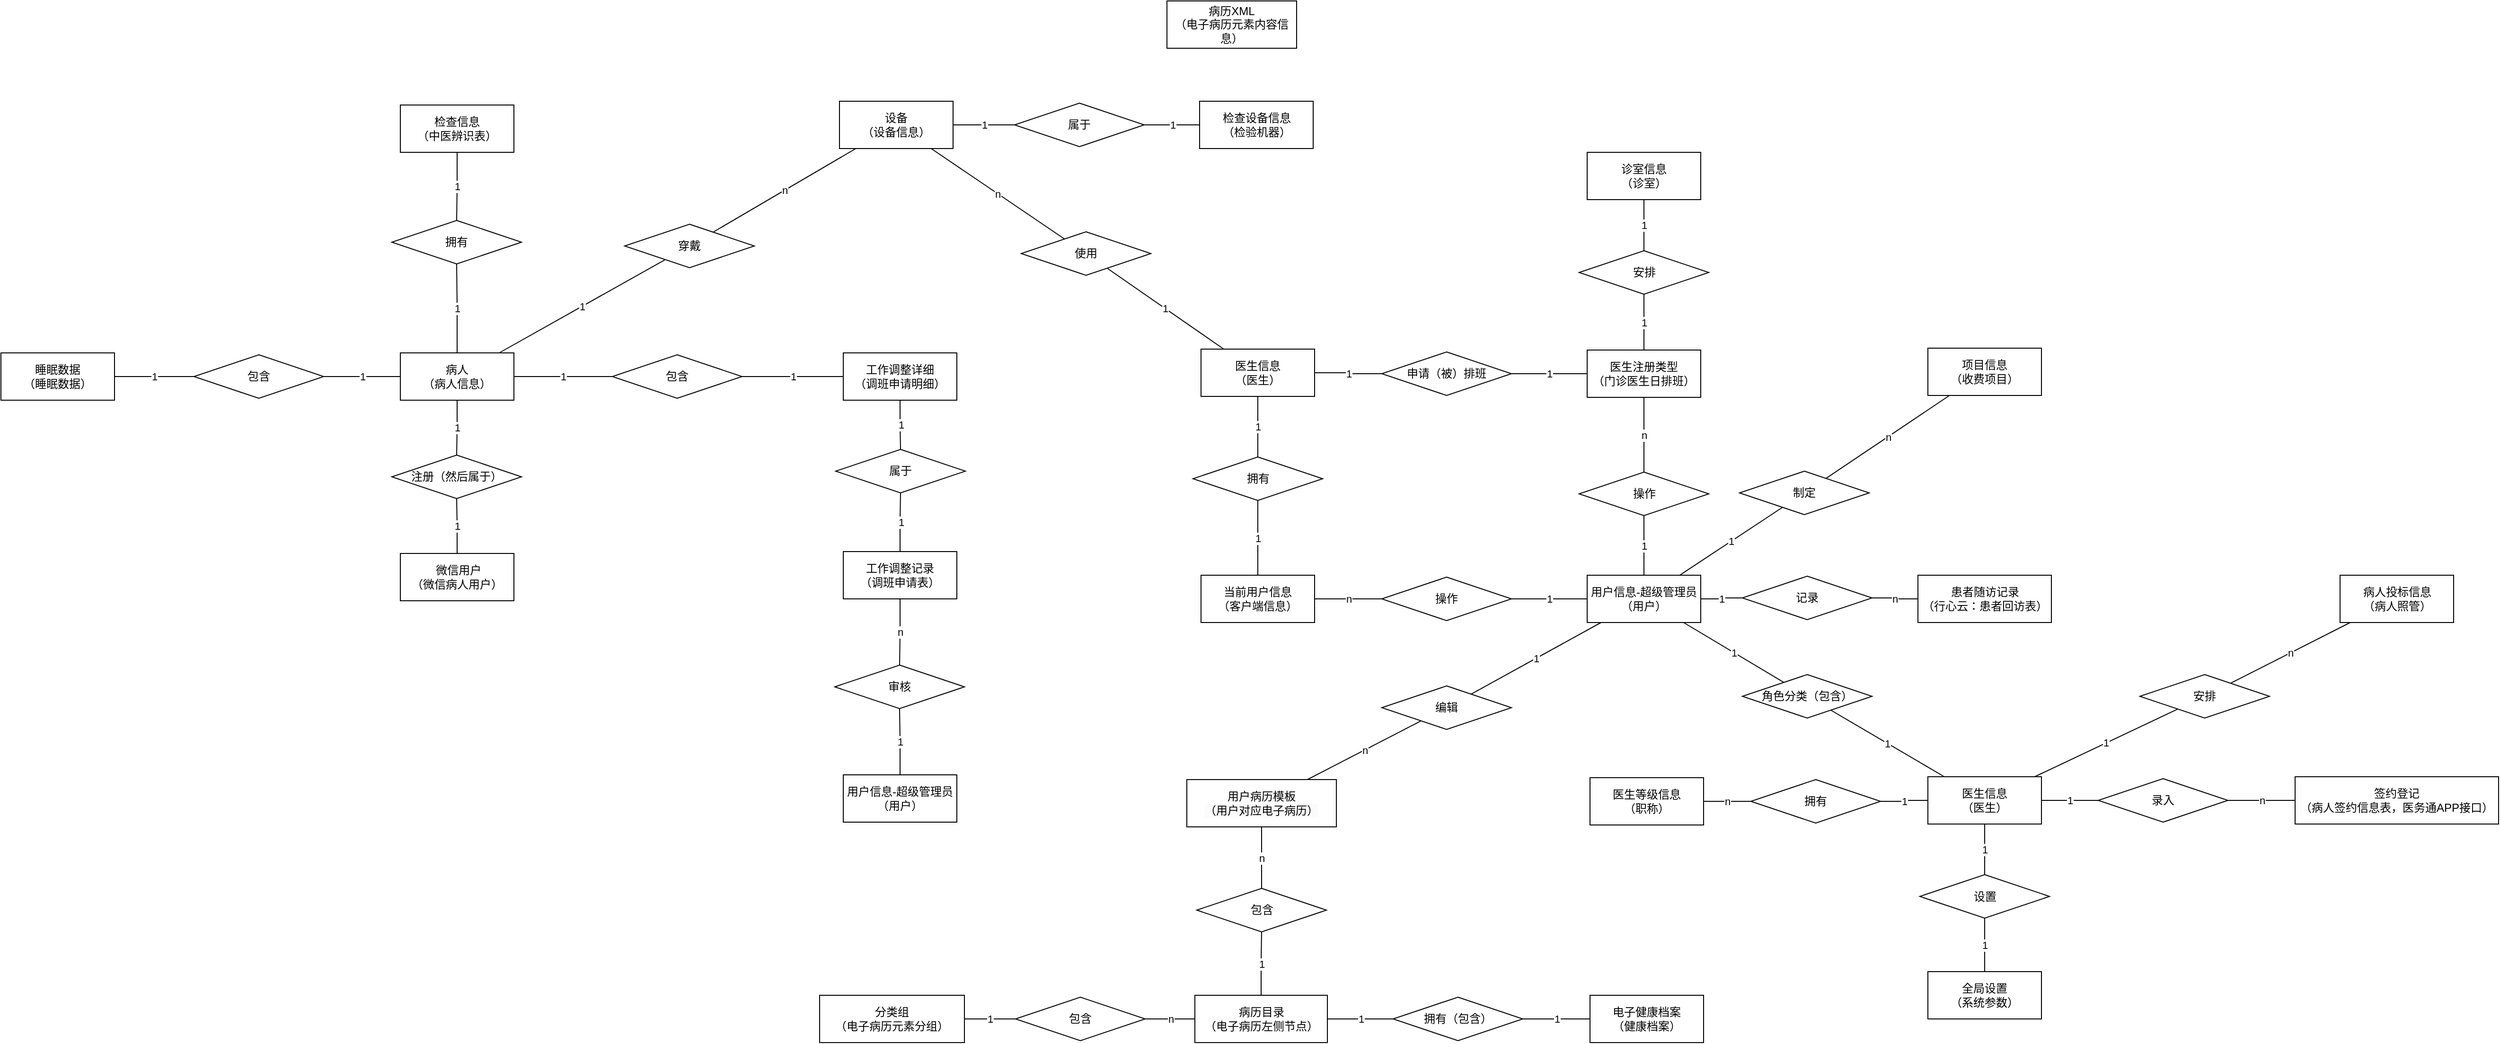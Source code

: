 <mxfile version="24.7.4">
  <diagram name="第 1 页" id="78033s9l0AK3vR_pznim">
    <mxGraphModel dx="4742" dy="3118" grid="0" gridSize="10" guides="1" tooltips="1" connect="1" arrows="1" fold="1" page="1" pageScale="1" pageWidth="827" pageHeight="1169" math="0" shadow="0">
      <root>
        <mxCell id="0" />
        <mxCell id="1" parent="0" />
        <mxCell id="rbatr0RZPFqrajTzZ2mt-5" value="1" style="edgeStyle=orthogonalEdgeStyle;rounded=0;orthogonalLoop=1;jettySize=auto;html=1;endArrow=none;endFill=0;" parent="1" source="rbatr0RZPFqrajTzZ2mt-1" target="rbatr0RZPFqrajTzZ2mt-4" edge="1">
          <mxGeometry relative="1" as="geometry" />
        </mxCell>
        <mxCell id="rbatr0RZPFqrajTzZ2mt-10" value="1" style="edgeStyle=orthogonalEdgeStyle;rounded=0;orthogonalLoop=1;jettySize=auto;html=1;endArrow=none;endFill=0;" parent="1" source="rbatr0RZPFqrajTzZ2mt-1" target="rbatr0RZPFqrajTzZ2mt-9" edge="1">
          <mxGeometry relative="1" as="geometry" />
        </mxCell>
        <mxCell id="rbatr0RZPFqrajTzZ2mt-14" value="1" style="edgeStyle=orthogonalEdgeStyle;rounded=0;orthogonalLoop=1;jettySize=auto;html=1;endArrow=none;endFill=0;" parent="1" source="rbatr0RZPFqrajTzZ2mt-1" target="rbatr0RZPFqrajTzZ2mt-13" edge="1">
          <mxGeometry relative="1" as="geometry" />
        </mxCell>
        <mxCell id="rbatr0RZPFqrajTzZ2mt-19" value="1" style="rounded=0;orthogonalLoop=1;jettySize=auto;html=1;endArrow=none;endFill=0;" parent="1" source="rbatr0RZPFqrajTzZ2mt-1" target="rbatr0RZPFqrajTzZ2mt-18" edge="1">
          <mxGeometry relative="1" as="geometry" />
        </mxCell>
        <mxCell id="rbatr0RZPFqrajTzZ2mt-1" value="&lt;div&gt;&lt;span style=&quot;background-color: initial;&quot;&gt;医生信息&lt;/span&gt;&lt;/div&gt;&lt;div&gt;（医生）&lt;/div&gt;" style="rounded=0;whiteSpace=wrap;html=1;" parent="1" vertex="1">
          <mxGeometry x="-681" y="-711" width="120" height="50" as="geometry" />
        </mxCell>
        <mxCell id="rbatr0RZPFqrajTzZ2mt-3" value="签约登记&lt;div&gt;（病人签约信息表，医务通APP接口）&lt;/div&gt;" style="rounded=0;whiteSpace=wrap;html=1;" parent="1" vertex="1">
          <mxGeometry x="-293" y="-711" width="215" height="50" as="geometry" />
        </mxCell>
        <mxCell id="rbatr0RZPFqrajTzZ2mt-6" value="n" style="edgeStyle=orthogonalEdgeStyle;rounded=0;orthogonalLoop=1;jettySize=auto;html=1;endArrow=none;endFill=0;" parent="1" source="rbatr0RZPFqrajTzZ2mt-4" target="rbatr0RZPFqrajTzZ2mt-3" edge="1">
          <mxGeometry relative="1" as="geometry" />
        </mxCell>
        <mxCell id="rbatr0RZPFqrajTzZ2mt-4" value="录入" style="rhombus;whiteSpace=wrap;html=1;" parent="1" vertex="1">
          <mxGeometry x="-501" y="-709" width="137" height="46" as="geometry" />
        </mxCell>
        <mxCell id="rbatr0RZPFqrajTzZ2mt-8" value="全局设置&lt;div&gt;（系统参数）&lt;/div&gt;" style="rounded=0;whiteSpace=wrap;html=1;" parent="1" vertex="1">
          <mxGeometry x="-681" y="-505" width="120" height="50" as="geometry" />
        </mxCell>
        <mxCell id="rbatr0RZPFqrajTzZ2mt-11" value="1" style="edgeStyle=orthogonalEdgeStyle;rounded=0;orthogonalLoop=1;jettySize=auto;html=1;endArrow=none;endFill=0;" parent="1" source="rbatr0RZPFqrajTzZ2mt-9" target="rbatr0RZPFqrajTzZ2mt-8" edge="1">
          <mxGeometry relative="1" as="geometry" />
        </mxCell>
        <mxCell id="rbatr0RZPFqrajTzZ2mt-9" value="设置" style="rhombus;whiteSpace=wrap;html=1;" parent="1" vertex="1">
          <mxGeometry x="-689.5" y="-607.5" width="137" height="46" as="geometry" />
        </mxCell>
        <mxCell id="rbatr0RZPFqrajTzZ2mt-12" value="医生等级信息&lt;div&gt;（职称）&lt;/div&gt;" style="rounded=0;whiteSpace=wrap;html=1;" parent="1" vertex="1">
          <mxGeometry x="-1038" y="-710" width="120" height="50" as="geometry" />
        </mxCell>
        <mxCell id="rbatr0RZPFqrajTzZ2mt-15" value="n" style="edgeStyle=orthogonalEdgeStyle;rounded=0;orthogonalLoop=1;jettySize=auto;html=1;endArrow=none;endFill=0;" parent="1" source="rbatr0RZPFqrajTzZ2mt-13" target="rbatr0RZPFqrajTzZ2mt-12" edge="1">
          <mxGeometry relative="1" as="geometry" />
        </mxCell>
        <mxCell id="rbatr0RZPFqrajTzZ2mt-13" value="拥有" style="rhombus;whiteSpace=wrap;html=1;" parent="1" vertex="1">
          <mxGeometry x="-868" y="-708" width="137" height="46" as="geometry" />
        </mxCell>
        <mxCell id="rbatr0RZPFqrajTzZ2mt-20" value="n" style="rounded=0;orthogonalLoop=1;jettySize=auto;html=1;endArrow=none;endFill=0;" parent="1" source="rbatr0RZPFqrajTzZ2mt-17" target="rbatr0RZPFqrajTzZ2mt-18" edge="1">
          <mxGeometry relative="1" as="geometry" />
        </mxCell>
        <mxCell id="rbatr0RZPFqrajTzZ2mt-17" value="病人投标信息&lt;div&gt;（病人照管）&lt;/div&gt;" style="rounded=0;whiteSpace=wrap;html=1;" parent="1" vertex="1">
          <mxGeometry x="-245.5" y="-924" width="120" height="50" as="geometry" />
        </mxCell>
        <mxCell id="rbatr0RZPFqrajTzZ2mt-18" value="安排" style="rhombus;whiteSpace=wrap;html=1;" parent="1" vertex="1">
          <mxGeometry x="-457" y="-819" width="137" height="46" as="geometry" />
        </mxCell>
        <mxCell id="rbatr0RZPFqrajTzZ2mt-23" value="1" style="rounded=0;orthogonalLoop=1;jettySize=auto;html=1;endArrow=none;endFill=0;" parent="1" source="rbatr0RZPFqrajTzZ2mt-21" target="rbatr0RZPFqrajTzZ2mt-22" edge="1">
          <mxGeometry relative="1" as="geometry" />
        </mxCell>
        <mxCell id="rbatr0RZPFqrajTzZ2mt-27" value="1" style="edgeStyle=orthogonalEdgeStyle;rounded=0;orthogonalLoop=1;jettySize=auto;html=1;endArrow=none;endFill=0;" parent="1" source="rbatr0RZPFqrajTzZ2mt-21" target="rbatr0RZPFqrajTzZ2mt-26" edge="1">
          <mxGeometry relative="1" as="geometry" />
        </mxCell>
        <mxCell id="rbatr0RZPFqrajTzZ2mt-35" value="1" style="edgeStyle=orthogonalEdgeStyle;rounded=0;orthogonalLoop=1;jettySize=auto;html=1;endArrow=none;endFill=0;" parent="1" source="rbatr0RZPFqrajTzZ2mt-21" target="rbatr0RZPFqrajTzZ2mt-34" edge="1">
          <mxGeometry relative="1" as="geometry" />
        </mxCell>
        <mxCell id="rbatr0RZPFqrajTzZ2mt-47" value="1" style="rounded=0;orthogonalLoop=1;jettySize=auto;html=1;endArrow=none;endFill=0;" parent="1" source="rbatr0RZPFqrajTzZ2mt-21" target="rbatr0RZPFqrajTzZ2mt-46" edge="1">
          <mxGeometry relative="1" as="geometry" />
        </mxCell>
        <mxCell id="rbatr0RZPFqrajTzZ2mt-51" value="1" style="rounded=0;orthogonalLoop=1;jettySize=auto;html=1;endArrow=none;endFill=0;" parent="1" source="rbatr0RZPFqrajTzZ2mt-21" target="rbatr0RZPFqrajTzZ2mt-50" edge="1">
          <mxGeometry relative="1" as="geometry" />
        </mxCell>
        <mxCell id="rbatr0RZPFqrajTzZ2mt-68" value="1" style="edgeStyle=orthogonalEdgeStyle;rounded=0;orthogonalLoop=1;jettySize=auto;html=1;endArrow=none;endFill=0;" parent="1" source="rbatr0RZPFqrajTzZ2mt-21" target="rbatr0RZPFqrajTzZ2mt-67" edge="1">
          <mxGeometry relative="1" as="geometry" />
        </mxCell>
        <mxCell id="rbatr0RZPFqrajTzZ2mt-21" value="用户信息-超级管理员&lt;div&gt;（用户）&lt;/div&gt;" style="rounded=0;whiteSpace=wrap;html=1;" parent="1" vertex="1">
          <mxGeometry x="-1041" y="-924" width="120" height="50" as="geometry" />
        </mxCell>
        <mxCell id="rbatr0RZPFqrajTzZ2mt-24" value="1" style="rounded=0;orthogonalLoop=1;jettySize=auto;html=1;endArrow=none;endFill=0;" parent="1" source="rbatr0RZPFqrajTzZ2mt-22" target="rbatr0RZPFqrajTzZ2mt-1" edge="1">
          <mxGeometry relative="1" as="geometry" />
        </mxCell>
        <mxCell id="rbatr0RZPFqrajTzZ2mt-22" value="角色分类（包含）" style="rhombus;whiteSpace=wrap;html=1;" parent="1" vertex="1">
          <mxGeometry x="-877" y="-819" width="137" height="46" as="geometry" />
        </mxCell>
        <mxCell id="rbatr0RZPFqrajTzZ2mt-28" value="n" style="edgeStyle=orthogonalEdgeStyle;rounded=0;orthogonalLoop=1;jettySize=auto;html=1;endArrow=none;endFill=0;" parent="1" source="rbatr0RZPFqrajTzZ2mt-25" target="rbatr0RZPFqrajTzZ2mt-26" edge="1">
          <mxGeometry relative="1" as="geometry" />
        </mxCell>
        <mxCell id="rbatr0RZPFqrajTzZ2mt-25" value="当前用户信息&lt;div&gt;（客户端信息）&lt;/div&gt;" style="rounded=0;whiteSpace=wrap;html=1;" parent="1" vertex="1">
          <mxGeometry x="-1449" y="-924" width="120" height="50" as="geometry" />
        </mxCell>
        <mxCell id="rbatr0RZPFqrajTzZ2mt-26" value="操作" style="rhombus;whiteSpace=wrap;html=1;" parent="1" vertex="1">
          <mxGeometry x="-1258" y="-922" width="137" height="46" as="geometry" />
        </mxCell>
        <mxCell id="rbatr0RZPFqrajTzZ2mt-31" value="1" style="edgeStyle=orthogonalEdgeStyle;rounded=0;orthogonalLoop=1;jettySize=auto;html=1;endArrow=none;endFill=0;" parent="1" source="rbatr0RZPFqrajTzZ2mt-29" target="rbatr0RZPFqrajTzZ2mt-30" edge="1">
          <mxGeometry relative="1" as="geometry" />
        </mxCell>
        <mxCell id="rbatr0RZPFqrajTzZ2mt-38" value="1" style="edgeStyle=orthogonalEdgeStyle;rounded=0;orthogonalLoop=1;jettySize=auto;html=1;endArrow=none;endFill=0;" parent="1" source="rbatr0RZPFqrajTzZ2mt-29" target="rbatr0RZPFqrajTzZ2mt-37" edge="1">
          <mxGeometry relative="1" as="geometry" />
        </mxCell>
        <mxCell id="5QvbpYxqVvDE7Awgv5K5-29" value="1" style="rounded=0;orthogonalLoop=1;jettySize=auto;html=1;endArrow=none;endFill=0;" edge="1" parent="1" source="rbatr0RZPFqrajTzZ2mt-29" target="5QvbpYxqVvDE7Awgv5K5-28">
          <mxGeometry relative="1" as="geometry" />
        </mxCell>
        <mxCell id="rbatr0RZPFqrajTzZ2mt-29" value="&lt;div&gt;&lt;span style=&quot;background-color: initial;&quot;&gt;医生信息&lt;/span&gt;&lt;/div&gt;&lt;div&gt;（医生）&lt;/div&gt;" style="rounded=0;whiteSpace=wrap;html=1;" parent="1" vertex="1">
          <mxGeometry x="-1449" y="-1163" width="120" height="50" as="geometry" />
        </mxCell>
        <mxCell id="rbatr0RZPFqrajTzZ2mt-32" value="1" style="edgeStyle=orthogonalEdgeStyle;rounded=0;orthogonalLoop=1;jettySize=auto;html=1;endArrow=none;endFill=0;" parent="1" source="rbatr0RZPFqrajTzZ2mt-30" target="rbatr0RZPFqrajTzZ2mt-25" edge="1">
          <mxGeometry relative="1" as="geometry" />
        </mxCell>
        <mxCell id="rbatr0RZPFqrajTzZ2mt-30" value="拥有" style="rhombus;whiteSpace=wrap;html=1;" parent="1" vertex="1">
          <mxGeometry x="-1457.5" y="-1049" width="137" height="46" as="geometry" />
        </mxCell>
        <mxCell id="rbatr0RZPFqrajTzZ2mt-36" value="n" style="edgeStyle=orthogonalEdgeStyle;rounded=0;orthogonalLoop=1;jettySize=auto;html=1;endArrow=none;endFill=0;" parent="1" source="rbatr0RZPFqrajTzZ2mt-33" target="rbatr0RZPFqrajTzZ2mt-34" edge="1">
          <mxGeometry relative="1" as="geometry" />
        </mxCell>
        <mxCell id="rbatr0RZPFqrajTzZ2mt-40" value="1" style="edgeStyle=orthogonalEdgeStyle;rounded=0;orthogonalLoop=1;jettySize=auto;html=1;endArrow=none;endFill=0;" parent="1" source="rbatr0RZPFqrajTzZ2mt-33" target="rbatr0RZPFqrajTzZ2mt-37" edge="1">
          <mxGeometry relative="1" as="geometry" />
        </mxCell>
        <mxCell id="rbatr0RZPFqrajTzZ2mt-43" value="1" style="edgeStyle=orthogonalEdgeStyle;rounded=0;orthogonalLoop=1;jettySize=auto;html=1;endArrow=none;endFill=0;" parent="1" source="rbatr0RZPFqrajTzZ2mt-33" target="rbatr0RZPFqrajTzZ2mt-42" edge="1">
          <mxGeometry relative="1" as="geometry" />
        </mxCell>
        <mxCell id="rbatr0RZPFqrajTzZ2mt-33" value="医生注册类型&lt;div&gt;（门诊医生日排班）&lt;/div&gt;" style="rounded=0;whiteSpace=wrap;html=1;" parent="1" vertex="1">
          <mxGeometry x="-1041" y="-1162" width="120" height="50" as="geometry" />
        </mxCell>
        <mxCell id="rbatr0RZPFqrajTzZ2mt-34" value="操作" style="rhombus;whiteSpace=wrap;html=1;" parent="1" vertex="1">
          <mxGeometry x="-1049.5" y="-1033" width="137" height="46" as="geometry" />
        </mxCell>
        <mxCell id="rbatr0RZPFqrajTzZ2mt-37" value="申请（被）排班" style="rhombus;whiteSpace=wrap;html=1;" parent="1" vertex="1">
          <mxGeometry x="-1258" y="-1160" width="137" height="46" as="geometry" />
        </mxCell>
        <mxCell id="rbatr0RZPFqrajTzZ2mt-44" value="1" style="edgeStyle=orthogonalEdgeStyle;rounded=0;orthogonalLoop=1;jettySize=auto;html=1;endArrow=none;endFill=0;" parent="1" source="rbatr0RZPFqrajTzZ2mt-41" target="rbatr0RZPFqrajTzZ2mt-42" edge="1">
          <mxGeometry relative="1" as="geometry" />
        </mxCell>
        <mxCell id="rbatr0RZPFqrajTzZ2mt-41" value="诊室信息&lt;div&gt;（诊室）&lt;/div&gt;" style="rounded=0;whiteSpace=wrap;html=1;" parent="1" vertex="1">
          <mxGeometry x="-1041" y="-1371" width="120" height="50" as="geometry" />
        </mxCell>
        <mxCell id="rbatr0RZPFqrajTzZ2mt-42" value="安排" style="rhombus;whiteSpace=wrap;html=1;" parent="1" vertex="1">
          <mxGeometry x="-1049.5" y="-1267" width="137" height="46" as="geometry" />
        </mxCell>
        <mxCell id="rbatr0RZPFqrajTzZ2mt-48" value="n" style="rounded=0;orthogonalLoop=1;jettySize=auto;html=1;endArrow=none;endFill=0;" parent="1" source="rbatr0RZPFqrajTzZ2mt-45" target="rbatr0RZPFqrajTzZ2mt-46" edge="1">
          <mxGeometry relative="1" as="geometry" />
        </mxCell>
        <mxCell id="rbatr0RZPFqrajTzZ2mt-45" value=" 项目信息&lt;div&gt;（收费项目）&lt;/div&gt;" style="rounded=0;whiteSpace=wrap;html=1;" parent="1" vertex="1">
          <mxGeometry x="-681" y="-1164" width="120" height="50" as="geometry" />
        </mxCell>
        <mxCell id="rbatr0RZPFqrajTzZ2mt-46" value="制定" style="rhombus;whiteSpace=wrap;html=1;" parent="1" vertex="1">
          <mxGeometry x="-880" y="-1034" width="137" height="46" as="geometry" />
        </mxCell>
        <mxCell id="rbatr0RZPFqrajTzZ2mt-57" value="n" style="edgeStyle=orthogonalEdgeStyle;rounded=0;orthogonalLoop=1;jettySize=auto;html=1;endArrow=none;endFill=0;" parent="1" source="rbatr0RZPFqrajTzZ2mt-49" target="rbatr0RZPFqrajTzZ2mt-55" edge="1">
          <mxGeometry relative="1" as="geometry" />
        </mxCell>
        <mxCell id="rbatr0RZPFqrajTzZ2mt-49" value="&lt;br&gt;&lt;span style=&quot;color: rgb(0, 0, 0); font-family: Helvetica; font-size: 12px; font-style: normal; font-variant-ligatures: normal; font-variant-caps: normal; font-weight: 400; letter-spacing: normal; orphans: 2; text-align: center; text-indent: 0px; text-transform: none; widows: 2; word-spacing: 0px; -webkit-text-stroke-width: 0px; white-space: normal; background-color: rgb(251, 251, 251); text-decoration-thickness: initial; text-decoration-style: initial; text-decoration-color: initial; display: inline !important; float: none;&quot;&gt;&lt;br&gt;&lt;/span&gt;&lt;div&gt;&lt;span style=&quot;color: rgb(0, 0, 0); font-family: Helvetica; font-size: 12px; font-style: normal; font-variant-ligatures: normal; font-variant-caps: normal; font-weight: 400; letter-spacing: normal; orphans: 2; text-align: center; text-indent: 0px; text-transform: none; widows: 2; word-spacing: 0px; -webkit-text-stroke-width: 0px; white-space: normal; background-color: rgb(251, 251, 251); text-decoration-thickness: initial; text-decoration-style: initial; text-decoration-color: initial; display: inline !important; float: none;&quot;&gt;用户病历模板&lt;/span&gt;&lt;div style=&quot;forced-color-adjust: none; color: rgb(0, 0, 0); font-family: Helvetica; font-size: 12px; font-style: normal; font-variant-ligatures: normal; font-variant-caps: normal; font-weight: 400; letter-spacing: normal; orphans: 2; text-align: center; text-indent: 0px; text-transform: none; widows: 2; word-spacing: 0px; -webkit-text-stroke-width: 0px; white-space: normal; background-color: rgb(251, 251, 251); text-decoration-thickness: initial; text-decoration-style: initial; text-decoration-color: initial;&quot;&gt;（用户对应电子病历）&lt;/div&gt;&lt;br&gt;&lt;br&gt;&lt;/div&gt;" style="rounded=0;whiteSpace=wrap;html=1;" parent="1" vertex="1">
          <mxGeometry x="-1464" y="-708" width="158" height="50" as="geometry" />
        </mxCell>
        <mxCell id="rbatr0RZPFqrajTzZ2mt-52" value="n" style="rounded=0;orthogonalLoop=1;jettySize=auto;html=1;endArrow=none;endFill=0;" parent="1" source="rbatr0RZPFqrajTzZ2mt-50" target="rbatr0RZPFqrajTzZ2mt-49" edge="1">
          <mxGeometry relative="1" as="geometry" />
        </mxCell>
        <mxCell id="rbatr0RZPFqrajTzZ2mt-50" value="编辑" style="rhombus;whiteSpace=wrap;html=1;" parent="1" vertex="1">
          <mxGeometry x="-1258" y="-807" width="137" height="46" as="geometry" />
        </mxCell>
        <mxCell id="rbatr0RZPFqrajTzZ2mt-56" value="1" style="edgeStyle=orthogonalEdgeStyle;rounded=0;orthogonalLoop=1;jettySize=auto;html=1;endArrow=none;endFill=0;" parent="1" source="rbatr0RZPFqrajTzZ2mt-53" target="rbatr0RZPFqrajTzZ2mt-55" edge="1">
          <mxGeometry relative="1" as="geometry" />
        </mxCell>
        <mxCell id="rbatr0RZPFqrajTzZ2mt-64" value="1" style="edgeStyle=orthogonalEdgeStyle;rounded=0;orthogonalLoop=1;jettySize=auto;html=1;endArrow=none;endFill=0;" parent="1" source="rbatr0RZPFqrajTzZ2mt-53" target="rbatr0RZPFqrajTzZ2mt-63" edge="1">
          <mxGeometry relative="1" as="geometry" />
        </mxCell>
        <mxCell id="rbatr0RZPFqrajTzZ2mt-53" value="病历目录&lt;div&gt;（电子病历左侧节点）&lt;/div&gt;" style="rounded=0;whiteSpace=wrap;html=1;" parent="1" vertex="1">
          <mxGeometry x="-1455.5" y="-480" width="140" height="50" as="geometry" />
        </mxCell>
        <mxCell id="rbatr0RZPFqrajTzZ2mt-54" value="病历XML&lt;br&gt;&lt;span style=&quot;background-color: initial;&quot;&gt;（电子病历元素内容信息）&lt;/span&gt;" style="rounded=0;whiteSpace=wrap;html=1;" parent="1" vertex="1">
          <mxGeometry x="-1485" y="-1531" width="137" height="50" as="geometry" />
        </mxCell>
        <mxCell id="rbatr0RZPFqrajTzZ2mt-55" value="包含" style="rhombus;whiteSpace=wrap;html=1;" parent="1" vertex="1">
          <mxGeometry x="-1453.5" y="-593" width="137" height="46" as="geometry" />
        </mxCell>
        <mxCell id="rbatr0RZPFqrajTzZ2mt-60" value="1" style="edgeStyle=orthogonalEdgeStyle;rounded=0;orthogonalLoop=1;jettySize=auto;html=1;endArrow=none;endFill=0;" parent="1" source="rbatr0RZPFqrajTzZ2mt-58" target="rbatr0RZPFqrajTzZ2mt-59" edge="1">
          <mxGeometry relative="1" as="geometry" />
        </mxCell>
        <mxCell id="rbatr0RZPFqrajTzZ2mt-58" value="分类组&lt;div&gt;（电子病历元素分组）&lt;/div&gt;" style="rounded=0;whiteSpace=wrap;html=1;" parent="1" vertex="1">
          <mxGeometry x="-1852" y="-480" width="153" height="50" as="geometry" />
        </mxCell>
        <mxCell id="rbatr0RZPFqrajTzZ2mt-61" value="n" style="edgeStyle=orthogonalEdgeStyle;rounded=0;orthogonalLoop=1;jettySize=auto;html=1;endArrow=none;endFill=0;" parent="1" source="rbatr0RZPFqrajTzZ2mt-59" target="rbatr0RZPFqrajTzZ2mt-53" edge="1">
          <mxGeometry relative="1" as="geometry" />
        </mxCell>
        <mxCell id="rbatr0RZPFqrajTzZ2mt-59" value="包含" style="rhombus;whiteSpace=wrap;html=1;" parent="1" vertex="1">
          <mxGeometry x="-1645" y="-478" width="137" height="46" as="geometry" />
        </mxCell>
        <mxCell id="rbatr0RZPFqrajTzZ2mt-62" value="电子健康档案&lt;div&gt;（健康档案）&lt;/div&gt;" style="rounded=0;whiteSpace=wrap;html=1;" parent="1" vertex="1">
          <mxGeometry x="-1038" y="-480" width="120" height="50" as="geometry" />
        </mxCell>
        <mxCell id="rbatr0RZPFqrajTzZ2mt-65" value="1" style="edgeStyle=orthogonalEdgeStyle;rounded=0;orthogonalLoop=1;jettySize=auto;html=1;endArrow=none;endFill=0;" parent="1" source="rbatr0RZPFqrajTzZ2mt-63" target="rbatr0RZPFqrajTzZ2mt-62" edge="1">
          <mxGeometry relative="1" as="geometry" />
        </mxCell>
        <mxCell id="rbatr0RZPFqrajTzZ2mt-63" value="拥有（包含）" style="rhombus;whiteSpace=wrap;html=1;" parent="1" vertex="1">
          <mxGeometry x="-1246" y="-478" width="137" height="46" as="geometry" />
        </mxCell>
        <mxCell id="rbatr0RZPFqrajTzZ2mt-66" value="患者随访记录&lt;div&gt;（行心云：患者回访表）&lt;/div&gt;" style="rounded=0;whiteSpace=wrap;html=1;" parent="1" vertex="1">
          <mxGeometry x="-691.5" y="-924" width="141" height="50" as="geometry" />
        </mxCell>
        <mxCell id="rbatr0RZPFqrajTzZ2mt-69" value="n" style="edgeStyle=orthogonalEdgeStyle;rounded=0;orthogonalLoop=1;jettySize=auto;html=1;endArrow=none;endFill=0;" parent="1" source="rbatr0RZPFqrajTzZ2mt-67" target="rbatr0RZPFqrajTzZ2mt-66" edge="1">
          <mxGeometry relative="1" as="geometry" />
        </mxCell>
        <mxCell id="rbatr0RZPFqrajTzZ2mt-67" value="记录" style="rhombus;whiteSpace=wrap;html=1;" parent="1" vertex="1">
          <mxGeometry x="-877" y="-923" width="137" height="46" as="geometry" />
        </mxCell>
        <mxCell id="5QvbpYxqVvDE7Awgv5K5-5" value="n" style="edgeStyle=orthogonalEdgeStyle;rounded=0;orthogonalLoop=1;jettySize=auto;html=1;endArrow=none;endFill=0;" edge="1" parent="1" source="5QvbpYxqVvDE7Awgv5K5-1" target="5QvbpYxqVvDE7Awgv5K5-3">
          <mxGeometry relative="1" as="geometry" />
        </mxCell>
        <mxCell id="5QvbpYxqVvDE7Awgv5K5-9" value="1" style="edgeStyle=orthogonalEdgeStyle;rounded=0;orthogonalLoop=1;jettySize=auto;html=1;endArrow=none;endFill=0;" edge="1" parent="1" source="5QvbpYxqVvDE7Awgv5K5-1" target="5QvbpYxqVvDE7Awgv5K5-7">
          <mxGeometry relative="1" as="geometry" />
        </mxCell>
        <mxCell id="5QvbpYxqVvDE7Awgv5K5-1" value="工作调整记录&lt;div&gt;（调班申请表）&lt;br&gt;&lt;/div&gt;" style="rounded=0;whiteSpace=wrap;html=1;" vertex="1" parent="1">
          <mxGeometry x="-1827" y="-949" width="120" height="50" as="geometry" />
        </mxCell>
        <mxCell id="5QvbpYxqVvDE7Awgv5K5-4" value="1" style="edgeStyle=orthogonalEdgeStyle;rounded=0;orthogonalLoop=1;jettySize=auto;html=1;endArrow=none;endFill=0;" edge="1" parent="1" source="5QvbpYxqVvDE7Awgv5K5-2" target="5QvbpYxqVvDE7Awgv5K5-3">
          <mxGeometry relative="1" as="geometry" />
        </mxCell>
        <mxCell id="5QvbpYxqVvDE7Awgv5K5-2" value="用户信息-超级管理员&lt;div&gt;（用户）&lt;/div&gt;" style="rounded=0;whiteSpace=wrap;html=1;" vertex="1" parent="1">
          <mxGeometry x="-1827" y="-713" width="120" height="50" as="geometry" />
        </mxCell>
        <mxCell id="5QvbpYxqVvDE7Awgv5K5-3" value="审核" style="rhombus;whiteSpace=wrap;html=1;" vertex="1" parent="1">
          <mxGeometry x="-1836" y="-829" width="137" height="46" as="geometry" />
        </mxCell>
        <mxCell id="5QvbpYxqVvDE7Awgv5K5-8" value="1" style="edgeStyle=orthogonalEdgeStyle;rounded=0;orthogonalLoop=1;jettySize=auto;html=1;endArrow=none;endFill=0;" edge="1" parent="1" source="5QvbpYxqVvDE7Awgv5K5-6" target="5QvbpYxqVvDE7Awgv5K5-7">
          <mxGeometry relative="1" as="geometry" />
        </mxCell>
        <mxCell id="5QvbpYxqVvDE7Awgv5K5-12" value="1" style="edgeStyle=orthogonalEdgeStyle;rounded=0;orthogonalLoop=1;jettySize=auto;html=1;endArrow=none;endFill=0;" edge="1" parent="1" source="5QvbpYxqVvDE7Awgv5K5-6" target="5QvbpYxqVvDE7Awgv5K5-11">
          <mxGeometry relative="1" as="geometry" />
        </mxCell>
        <mxCell id="5QvbpYxqVvDE7Awgv5K5-6" value="工作调整详细&lt;div&gt;（调班申请明细）&lt;/div&gt;" style="rounded=0;whiteSpace=wrap;html=1;" vertex="1" parent="1">
          <mxGeometry x="-1827" y="-1159" width="120" height="50" as="geometry" />
        </mxCell>
        <mxCell id="5QvbpYxqVvDE7Awgv5K5-7" value="属于" style="rhombus;whiteSpace=wrap;html=1;" vertex="1" parent="1">
          <mxGeometry x="-1835" y="-1057" width="137" height="46" as="geometry" />
        </mxCell>
        <mxCell id="5QvbpYxqVvDE7Awgv5K5-13" value="1" style="edgeStyle=orthogonalEdgeStyle;rounded=0;orthogonalLoop=1;jettySize=auto;html=1;endArrow=none;endFill=0;" edge="1" parent="1" source="5QvbpYxqVvDE7Awgv5K5-10" target="5QvbpYxqVvDE7Awgv5K5-11">
          <mxGeometry relative="1" as="geometry" />
        </mxCell>
        <mxCell id="5QvbpYxqVvDE7Awgv5K5-17" value="1" style="edgeStyle=orthogonalEdgeStyle;rounded=0;orthogonalLoop=1;jettySize=auto;html=1;endArrow=none;endFill=0;" edge="1" parent="1" source="5QvbpYxqVvDE7Awgv5K5-10" target="5QvbpYxqVvDE7Awgv5K5-15">
          <mxGeometry relative="1" as="geometry" />
        </mxCell>
        <mxCell id="5QvbpYxqVvDE7Awgv5K5-21" value="1" style="edgeStyle=orthogonalEdgeStyle;rounded=0;orthogonalLoop=1;jettySize=auto;html=1;endArrow=none;endFill=0;" edge="1" parent="1" source="5QvbpYxqVvDE7Awgv5K5-10" target="5QvbpYxqVvDE7Awgv5K5-19">
          <mxGeometry relative="1" as="geometry" />
        </mxCell>
        <mxCell id="5QvbpYxqVvDE7Awgv5K5-25" value="1" style="rounded=0;orthogonalLoop=1;jettySize=auto;html=1;endArrow=none;endFill=0;" edge="1" parent="1" source="5QvbpYxqVvDE7Awgv5K5-10" target="5QvbpYxqVvDE7Awgv5K5-24">
          <mxGeometry relative="1" as="geometry" />
        </mxCell>
        <mxCell id="5QvbpYxqVvDE7Awgv5K5-33" value="1" style="edgeStyle=orthogonalEdgeStyle;rounded=0;orthogonalLoop=1;jettySize=auto;html=1;endArrow=none;endFill=0;" edge="1" parent="1" source="5QvbpYxqVvDE7Awgv5K5-10" target="5QvbpYxqVvDE7Awgv5K5-31">
          <mxGeometry relative="1" as="geometry" />
        </mxCell>
        <mxCell id="5QvbpYxqVvDE7Awgv5K5-10" value="病人&lt;div&gt;（病人信息）&lt;/div&gt;" style="rounded=0;whiteSpace=wrap;html=1;" vertex="1" parent="1">
          <mxGeometry x="-2295" y="-1159" width="120" height="50" as="geometry" />
        </mxCell>
        <mxCell id="5QvbpYxqVvDE7Awgv5K5-11" value="包含" style="rhombus;whiteSpace=wrap;html=1;" vertex="1" parent="1">
          <mxGeometry x="-2071" y="-1157" width="137" height="46" as="geometry" />
        </mxCell>
        <mxCell id="5QvbpYxqVvDE7Awgv5K5-16" value="1" style="edgeStyle=orthogonalEdgeStyle;rounded=0;orthogonalLoop=1;jettySize=auto;html=1;endArrow=none;endFill=0;" edge="1" parent="1" source="5QvbpYxqVvDE7Awgv5K5-14" target="5QvbpYxqVvDE7Awgv5K5-15">
          <mxGeometry relative="1" as="geometry" />
        </mxCell>
        <mxCell id="5QvbpYxqVvDE7Awgv5K5-14" value="&amp;nbsp;微信用户&lt;div&gt;（微信病人用户）&lt;/div&gt;" style="rounded=0;whiteSpace=wrap;html=1;" vertex="1" parent="1">
          <mxGeometry x="-2295" y="-947" width="120" height="50" as="geometry" />
        </mxCell>
        <mxCell id="5QvbpYxqVvDE7Awgv5K5-15" value="注册（然后属于）" style="rhombus;whiteSpace=wrap;html=1;" vertex="1" parent="1">
          <mxGeometry x="-2304" y="-1051" width="137" height="46" as="geometry" />
        </mxCell>
        <mxCell id="5QvbpYxqVvDE7Awgv5K5-20" value="1" style="edgeStyle=orthogonalEdgeStyle;rounded=0;orthogonalLoop=1;jettySize=auto;html=1;endArrow=none;endFill=0;" edge="1" parent="1" source="5QvbpYxqVvDE7Awgv5K5-18" target="5QvbpYxqVvDE7Awgv5K5-19">
          <mxGeometry relative="1" as="geometry" />
        </mxCell>
        <mxCell id="5QvbpYxqVvDE7Awgv5K5-18" value="检查信息&lt;div&gt;（中医辨识表）&lt;/div&gt;" style="rounded=0;whiteSpace=wrap;html=1;" vertex="1" parent="1">
          <mxGeometry x="-2295" y="-1421" width="120" height="50" as="geometry" />
        </mxCell>
        <mxCell id="5QvbpYxqVvDE7Awgv5K5-19" value="拥有" style="rhombus;whiteSpace=wrap;html=1;" vertex="1" parent="1">
          <mxGeometry x="-2304" y="-1299" width="137" height="46" as="geometry" />
        </mxCell>
        <mxCell id="5QvbpYxqVvDE7Awgv5K5-30" value="n" style="rounded=0;orthogonalLoop=1;jettySize=auto;html=1;endArrow=none;endFill=0;" edge="1" parent="1" source="5QvbpYxqVvDE7Awgv5K5-22" target="5QvbpYxqVvDE7Awgv5K5-28">
          <mxGeometry relative="1" as="geometry" />
        </mxCell>
        <mxCell id="5QvbpYxqVvDE7Awgv5K5-36" value="1" style="edgeStyle=orthogonalEdgeStyle;rounded=0;orthogonalLoop=1;jettySize=auto;html=1;endArrow=none;endFill=0;" edge="1" parent="1" source="5QvbpYxqVvDE7Awgv5K5-22" target="5QvbpYxqVvDE7Awgv5K5-35">
          <mxGeometry relative="1" as="geometry" />
        </mxCell>
        <mxCell id="5QvbpYxqVvDE7Awgv5K5-22" value="设备&lt;div&gt;（设备信息）&lt;/div&gt;" style="rounded=0;whiteSpace=wrap;html=1;" vertex="1" parent="1">
          <mxGeometry x="-1831" y="-1425" width="120" height="50" as="geometry" />
        </mxCell>
        <mxCell id="5QvbpYxqVvDE7Awgv5K5-32" value="1" style="edgeStyle=orthogonalEdgeStyle;rounded=0;orthogonalLoop=1;jettySize=auto;html=1;endArrow=none;endFill=0;" edge="1" parent="1" source="5QvbpYxqVvDE7Awgv5K5-23" target="5QvbpYxqVvDE7Awgv5K5-31">
          <mxGeometry relative="1" as="geometry" />
        </mxCell>
        <mxCell id="5QvbpYxqVvDE7Awgv5K5-23" value="睡眠数据&lt;br&gt;&lt;div&gt;（睡眠数据）&lt;/div&gt;" style="rounded=0;whiteSpace=wrap;html=1;" vertex="1" parent="1">
          <mxGeometry x="-2717" y="-1159" width="120" height="50" as="geometry" />
        </mxCell>
        <mxCell id="5QvbpYxqVvDE7Awgv5K5-27" value="n" style="rounded=0;orthogonalLoop=1;jettySize=auto;html=1;endArrow=none;endFill=0;" edge="1" parent="1" source="5QvbpYxqVvDE7Awgv5K5-24" target="5QvbpYxqVvDE7Awgv5K5-22">
          <mxGeometry relative="1" as="geometry" />
        </mxCell>
        <mxCell id="5QvbpYxqVvDE7Awgv5K5-24" value="穿戴" style="rhombus;whiteSpace=wrap;html=1;" vertex="1" parent="1">
          <mxGeometry x="-2058" y="-1295" width="137" height="46" as="geometry" />
        </mxCell>
        <mxCell id="5QvbpYxqVvDE7Awgv5K5-28" value="使用" style="rhombus;whiteSpace=wrap;html=1;" vertex="1" parent="1">
          <mxGeometry x="-1639" y="-1287" width="137" height="46" as="geometry" />
        </mxCell>
        <mxCell id="5QvbpYxqVvDE7Awgv5K5-31" value="包含" style="rhombus;whiteSpace=wrap;html=1;" vertex="1" parent="1">
          <mxGeometry x="-2513" y="-1157" width="137" height="46" as="geometry" />
        </mxCell>
        <mxCell id="5QvbpYxqVvDE7Awgv5K5-34" value="检查设备信息&lt;div&gt;（检验机器）&lt;/div&gt;" style="rounded=0;whiteSpace=wrap;html=1;" vertex="1" parent="1">
          <mxGeometry x="-1450.5" y="-1425" width="120" height="50" as="geometry" />
        </mxCell>
        <mxCell id="5QvbpYxqVvDE7Awgv5K5-37" value="1" style="edgeStyle=orthogonalEdgeStyle;rounded=0;orthogonalLoop=1;jettySize=auto;html=1;endArrow=none;endFill=0;" edge="1" parent="1" source="5QvbpYxqVvDE7Awgv5K5-35" target="5QvbpYxqVvDE7Awgv5K5-34">
          <mxGeometry relative="1" as="geometry" />
        </mxCell>
        <mxCell id="5QvbpYxqVvDE7Awgv5K5-35" value="属于" style="rhombus;whiteSpace=wrap;html=1;" vertex="1" parent="1">
          <mxGeometry x="-1646" y="-1423" width="137" height="46" as="geometry" />
        </mxCell>
      </root>
    </mxGraphModel>
  </diagram>
</mxfile>
